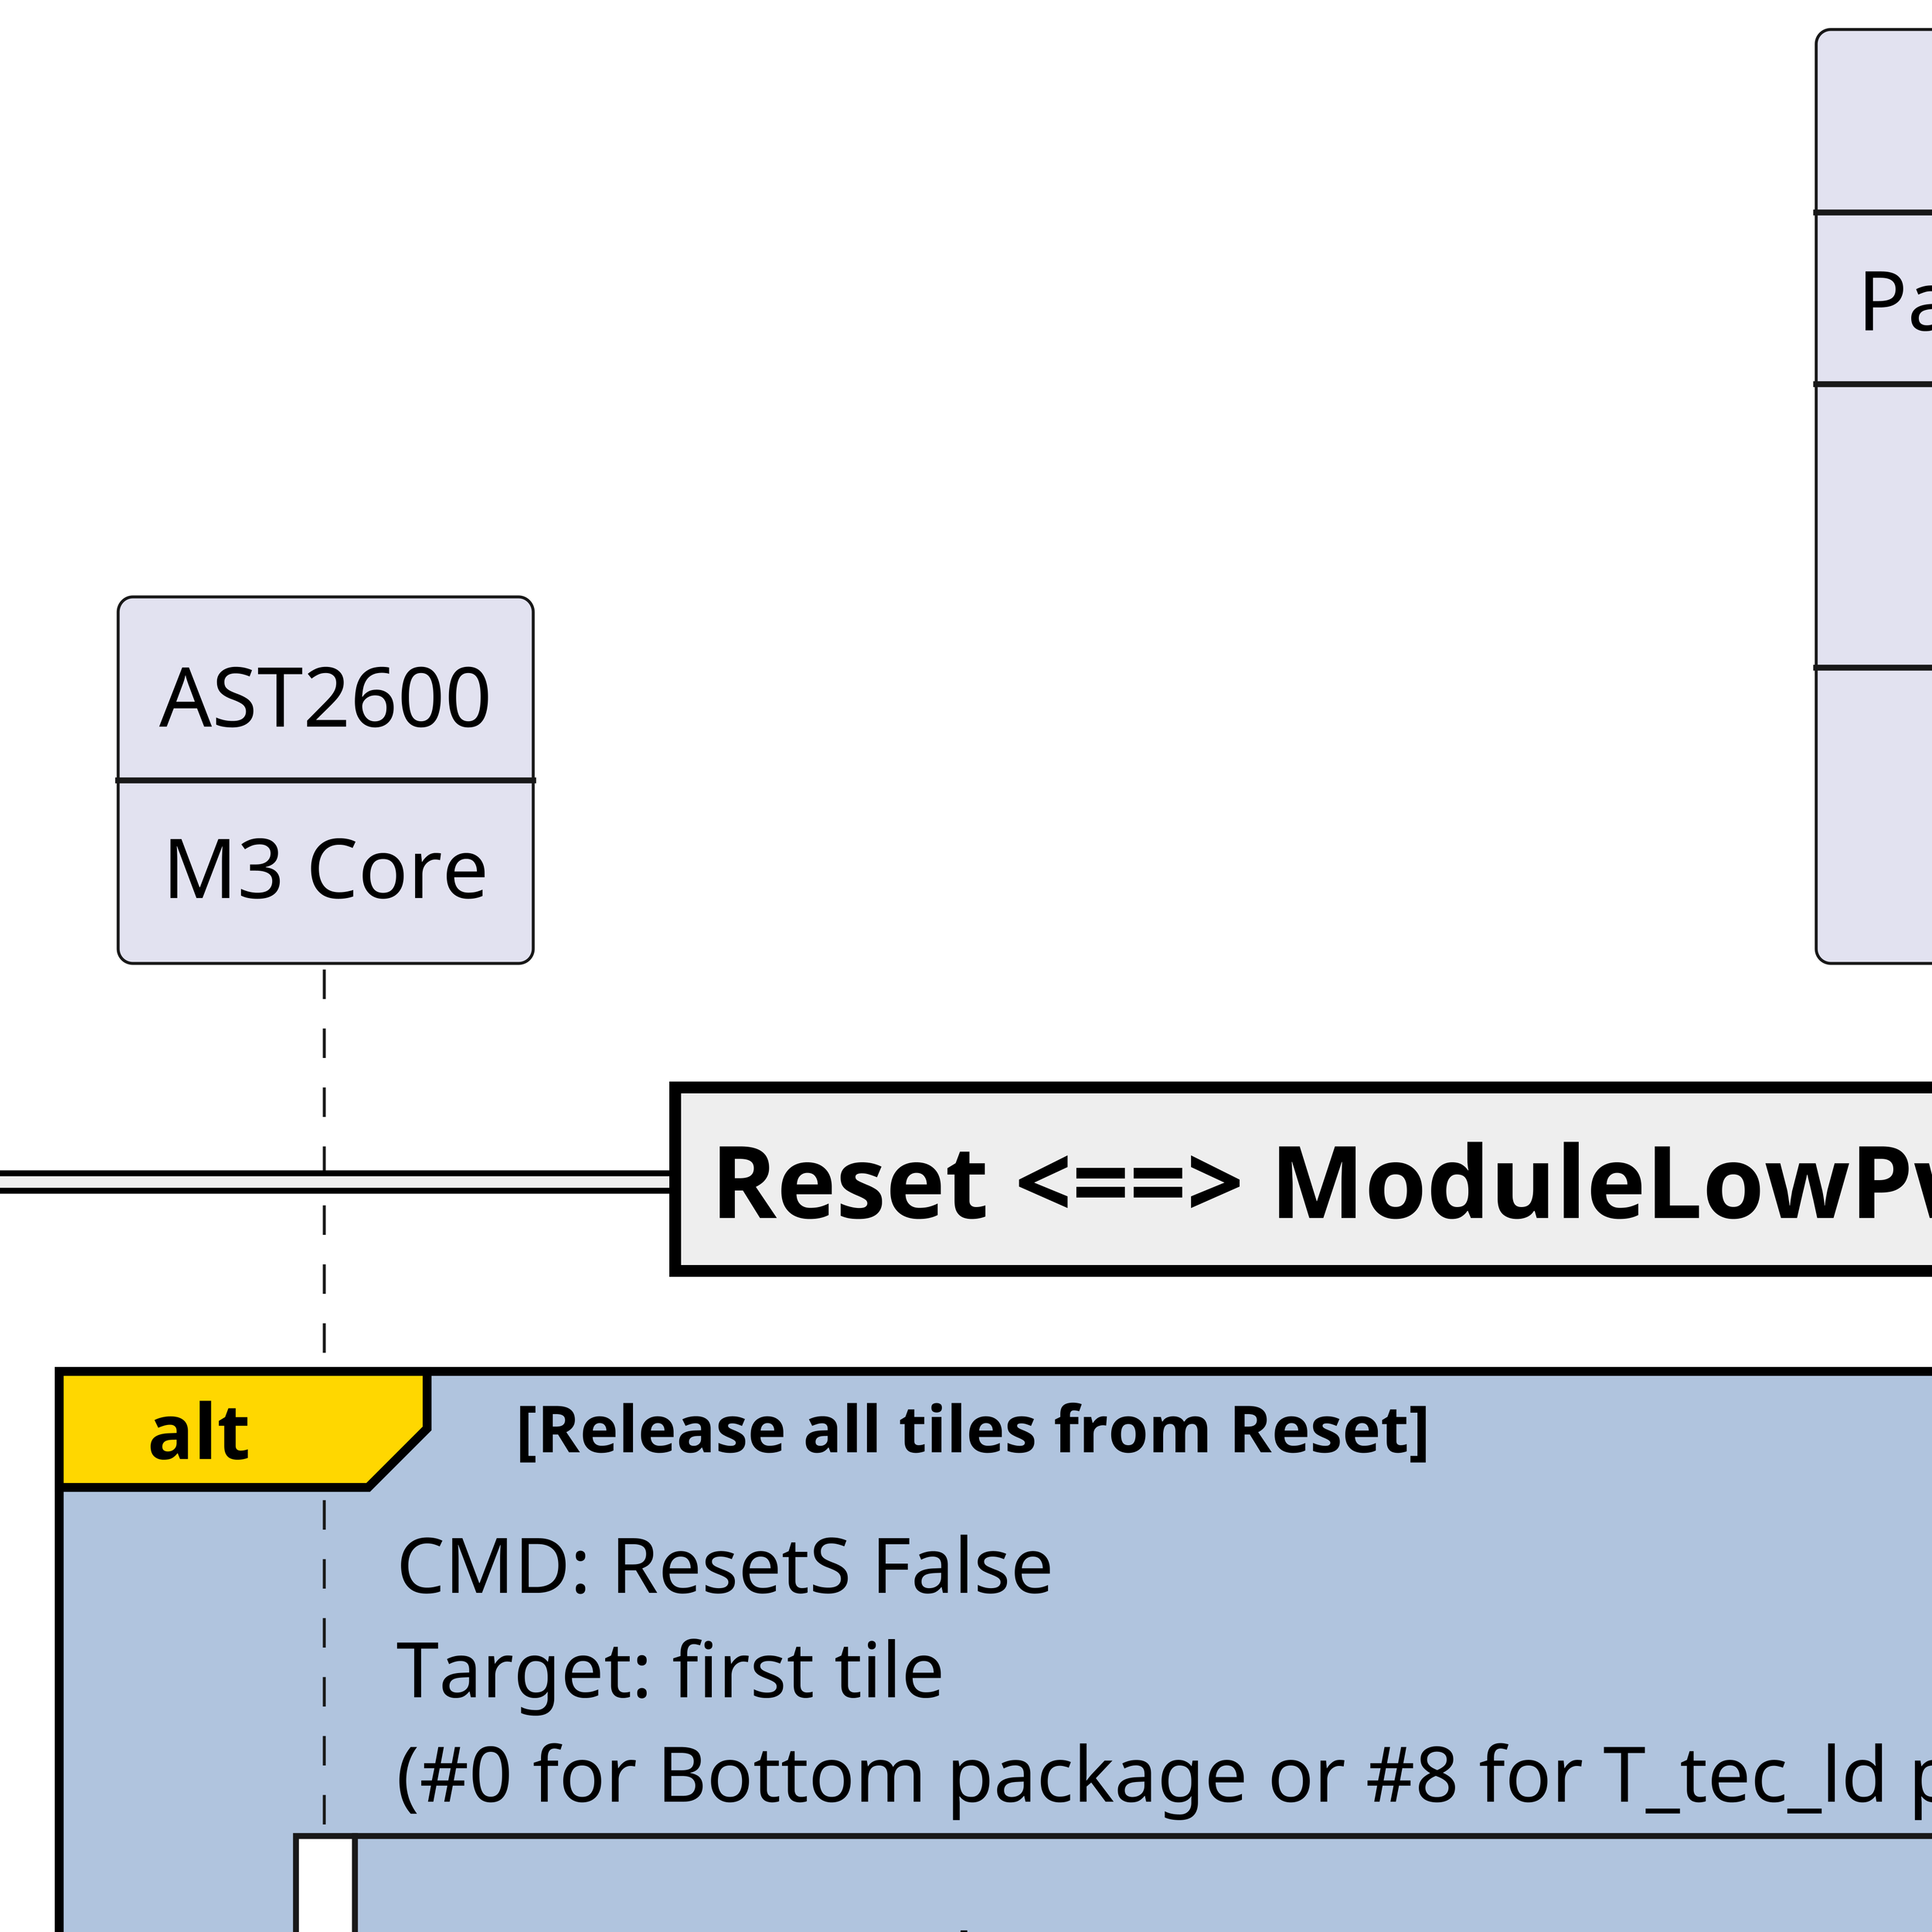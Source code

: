 @startuml
skinparam classFontSize 20
skinparam Dpi 1200
' participant VPMIC [
'             VPMIC 
' ]

' participant VIO [
'             VIO
' ]

' participant VL [
'             Vlaser
'             ----
'             Vlaser_ID: 0
'             for Bottom Package
'             ----
'             Vlaser_ID: 1
'             for T_tec_ld Package
' ]

' participant VTECDRV [
'             VTECDRV
' ]

' participant SMCA7 [
'             AST2600
'             ----
'             A7 Core
' ]

participant SMCM3 [
            AST2600
            ----
            M3 Core
]

participant Module [
            Module
            ----
            Package: T_tec_ld / Bottom
            ----
            Tile_ID: 0-7
            for Bottom Package
            ----
            Tile_ID: 8-15
            for T_tec_ld Package
]

=== Reset <==> ModuleLowPwr State ==

alt#Gold #LightSteelBlue Release all tiles from Reset
              SMCM3 -> Module: CMD: ResetS False \nTarget: first tile\n(#0 for Bottom package or #8 for T_tec_ld package)
              activate SMCM3
              SMCM3 --> SMCM3: CMD: ResetS False \nTarget: remaining tiles
              SMCM3 -> Module: CMD: ResetS False \nTarget: last tile\n(#7 for Bottom package or #15 for T_tec_ld package)
              deactivate SMCM3
else #LightPink Set all tiles to Reset
              SMCM3 -> Module: CMD: ResetS True \nTarget: first tile\n(#0 for Bottom package or #8 for T_tec_ld package)
              activate SMCM3
              SMCM3 --> SMCM3: CMD: ResetS True \nTarget: remaining tiles
              SMCM3 -> Module: CMD: ResetS True \nTarget: last tile\n(#7 for Bottom package or #15 for T_tec_ld package)
              deactivate SMCM3
end


@enduml